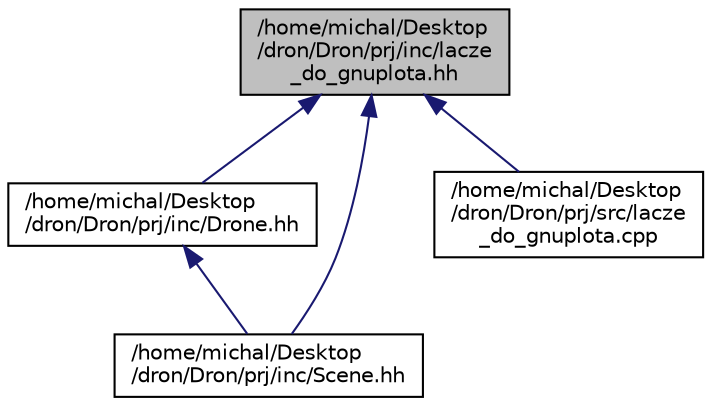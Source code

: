 digraph "/home/michal/Desktop/dron/Dron/prj/inc/lacze_do_gnuplota.hh"
{
 // LATEX_PDF_SIZE
  edge [fontname="Helvetica",fontsize="10",labelfontname="Helvetica",labelfontsize="10"];
  node [fontname="Helvetica",fontsize="10",shape=record];
  Node1 [label="/home/michal/Desktop\l/dron/Dron/prj/inc/lacze\l_do_gnuplota.hh",height=0.2,width=0.4,color="black", fillcolor="grey75", style="filled", fontcolor="black",tooltip=" "];
  Node1 -> Node2 [dir="back",color="midnightblue",fontsize="10",style="solid",fontname="Helvetica"];
  Node2 [label="/home/michal/Desktop\l/dron/Dron/prj/inc/Drone.hh",height=0.2,width=0.4,color="black", fillcolor="white", style="filled",URL="$_drone_8hh_source.html",tooltip=" "];
  Node2 -> Node3 [dir="back",color="midnightblue",fontsize="10",style="solid",fontname="Helvetica"];
  Node3 [label="/home/michal/Desktop\l/dron/Dron/prj/inc/Scene.hh",height=0.2,width=0.4,color="black", fillcolor="white", style="filled",URL="$_scene_8hh_source.html",tooltip=" "];
  Node1 -> Node3 [dir="back",color="midnightblue",fontsize="10",style="solid",fontname="Helvetica"];
  Node1 -> Node4 [dir="back",color="midnightblue",fontsize="10",style="solid",fontname="Helvetica"];
  Node4 [label="/home/michal/Desktop\l/dron/Dron/prj/src/lacze\l_do_gnuplota.cpp",height=0.2,width=0.4,color="black", fillcolor="white", style="filled",URL="$lacze__do__gnuplota_8cpp.html",tooltip=" "];
}
